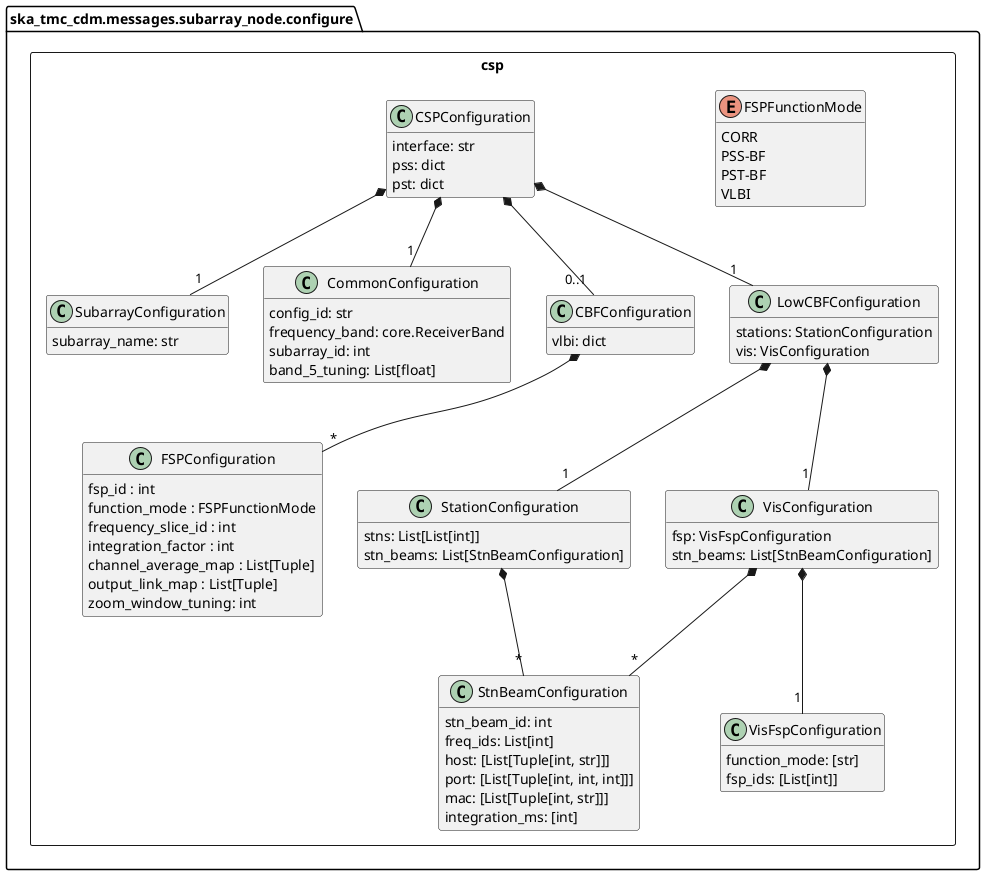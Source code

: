 @startuml
hide empty members

' Remove the following lines when VLBI, PSS and PST
' are added to CDM
remove VLBIConfiguration
remove PSTConfiguration
remove PSSConfiguration

set separator none 
package ska_tmc_cdm.messages.subarray_node.configure {
	package csp <<Rectangle>> {
	    class SubarrayConfiguration {
	        subarray_name: str
	    }

	    class CommonConfiguration {
	        config_id: str
            frequency_band: core.ReceiverBand
            subarray_id: int
            band_5_tuning: List[float]
	    }

	    class CBFConfiguration {
            vlbi: dict
	    }

		enum FSPFunctionMode {
			CORR
			PSS-BF
			PST-BF
			VLBI
		}

		class FSPConfiguration {
			fsp_id : int
			function_mode : FSPFunctionMode
			frequency_slice_id : int
			integration_factor : int
			channel_average_map : List[Tuple]
			output_link_map : List[Tuple]
			zoom_window_tuning: int
		}

		class CSPConfiguration {
	        interface: str
	        pss: dict
	        pst: dict

		}

		class LowCBFConfiguration {
			stations: StationConfiguration 
			vis: VisConfiguration
		}

		class StationConfiguration {
			stns: List[List[int]]
        	stn_beams: List[StnBeamConfiguration]
		}
		
		class StnBeamConfiguration {
			stn_beam_id: int
			freq_ids: List[int]
			host: [List[Tuple[int, str]]]
			port: [List[Tuple[int, int, int]]]
			mac: [List[Tuple[int, str]]]
			integration_ms: [int]
		}

		class VisConfiguration {
			fsp: VisFspConfiguration
			stn_beams: List[StnBeamConfiguration]
		}

		class VisFspConfiguration {
			function_mode: [str]
			fsp_ids: [List[int]]
		}

		CBFConfiguration *-- "*" FSPConfiguration
		CSPConfiguration *-- "1" CommonConfiguration
		CSPConfiguration *-- "1" SubarrayConfiguration
		CSPConfiguration *-- "0..1" CBFConfiguration
		CSPConfiguration *-- "1" LowCBFConfiguration
		LowCBFConfiguration *-- "1" StationConfiguration
		LowCBFConfiguration *-- "1" VisConfiguration
		VisConfiguration *-- "1" VisFspConfiguration
		VisConfiguration *-- "*" StnBeamConfiguration
		StationConfiguration *-- "*" StnBeamConfiguration
	}	
}
@enduml